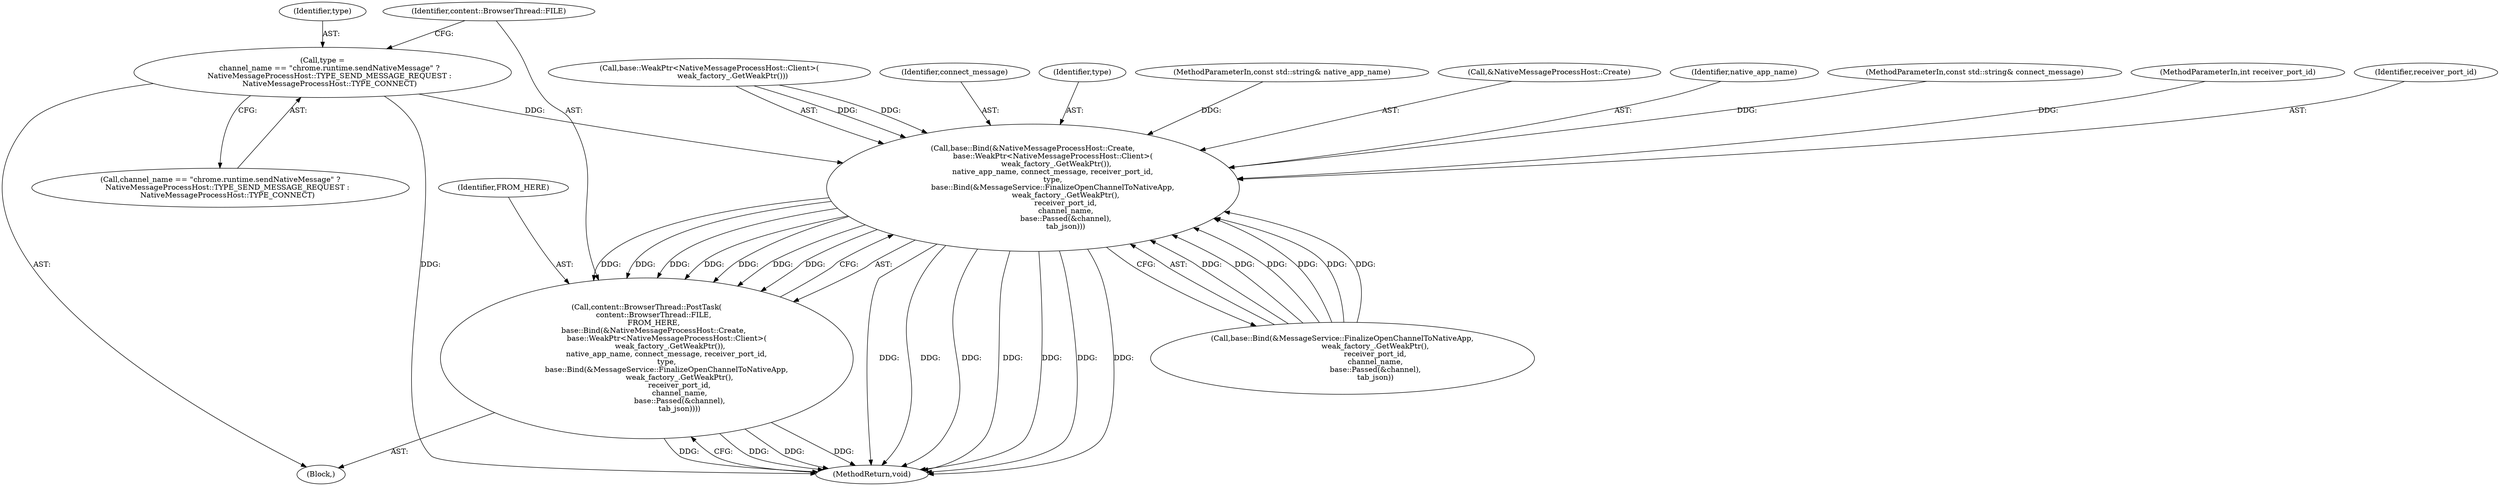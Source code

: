 digraph "0_Chrome_f7ae1f7a918f1973dca241a7a23169906eaf4fe3_0@API" {
"1000141" [label="(Call,type =\n      channel_name == \"chrome.runtime.sendNativeMessage\" ?\n      NativeMessageProcessHost::TYPE_SEND_MESSAGE_REQUEST :\n      NativeMessageProcessHost::TYPE_CONNECT)"];
"1000152" [label="(Call,base::Bind(&NativeMessageProcessHost::Create,\n                 base::WeakPtr<NativeMessageProcessHost::Client>(\n                    weak_factory_.GetWeakPtr()),\n                 native_app_name, connect_message, receiver_port_id,\n                 type,\n                 base::Bind(&MessageService::FinalizeOpenChannelToNativeApp,\n                            weak_factory_.GetWeakPtr(),\n                            receiver_port_id,\n                            channel_name,\n                            base::Passed(&channel),\n                            tab_json)))"];
"1000149" [label="(Call,content::BrowserThread::PostTask(\n      content::BrowserThread::FILE,\n      FROM_HERE,\n      base::Bind(&NativeMessageProcessHost::Create,\n                 base::WeakPtr<NativeMessageProcessHost::Client>(\n                    weak_factory_.GetWeakPtr()),\n                 native_app_name, connect_message, receiver_port_id,\n                 type,\n                 base::Bind(&MessageService::FinalizeOpenChannelToNativeApp,\n                            weak_factory_.GetWeakPtr(),\n                            receiver_port_id,\n                            channel_name,\n                            base::Passed(&channel),\n                            tab_json))))"];
"1000155" [label="(Call,base::WeakPtr<NativeMessageProcessHost::Client>(\n                    weak_factory_.GetWeakPtr()))"];
"1000141" [label="(Call,type =\n      channel_name == \"chrome.runtime.sendNativeMessage\" ?\n      NativeMessageProcessHost::TYPE_SEND_MESSAGE_REQUEST :\n      NativeMessageProcessHost::TYPE_CONNECT)"];
"1000142" [label="(Identifier,type)"];
"1000161" [label="(Identifier,connect_message)"];
"1000163" [label="(Identifier,type)"];
"1000105" [label="(MethodParameterIn,const std::string& native_app_name)"];
"1000151" [label="(Identifier,FROM_HERE)"];
"1000174" [label="(MethodReturn,void)"];
"1000153" [label="(Call,&NativeMessageProcessHost::Create)"];
"1000108" [label="(Block,)"];
"1000150" [label="(Identifier,content::BrowserThread::FILE)"];
"1000143" [label="(Call,channel_name == \"chrome.runtime.sendNativeMessage\" ?\n      NativeMessageProcessHost::TYPE_SEND_MESSAGE_REQUEST :\n      NativeMessageProcessHost::TYPE_CONNECT)"];
"1000152" [label="(Call,base::Bind(&NativeMessageProcessHost::Create,\n                 base::WeakPtr<NativeMessageProcessHost::Client>(\n                    weak_factory_.GetWeakPtr()),\n                 native_app_name, connect_message, receiver_port_id,\n                 type,\n                 base::Bind(&MessageService::FinalizeOpenChannelToNativeApp,\n                            weak_factory_.GetWeakPtr(),\n                            receiver_port_id,\n                            channel_name,\n                            base::Passed(&channel),\n                            tab_json)))"];
"1000160" [label="(Identifier,native_app_name)"];
"1000164" [label="(Call,base::Bind(&MessageService::FinalizeOpenChannelToNativeApp,\n                            weak_factory_.GetWeakPtr(),\n                            receiver_port_id,\n                            channel_name,\n                            base::Passed(&channel),\n                            tab_json))"];
"1000107" [label="(MethodParameterIn,const std::string& connect_message)"];
"1000103" [label="(MethodParameterIn,int receiver_port_id)"];
"1000149" [label="(Call,content::BrowserThread::PostTask(\n      content::BrowserThread::FILE,\n      FROM_HERE,\n      base::Bind(&NativeMessageProcessHost::Create,\n                 base::WeakPtr<NativeMessageProcessHost::Client>(\n                    weak_factory_.GetWeakPtr()),\n                 native_app_name, connect_message, receiver_port_id,\n                 type,\n                 base::Bind(&MessageService::FinalizeOpenChannelToNativeApp,\n                            weak_factory_.GetWeakPtr(),\n                            receiver_port_id,\n                            channel_name,\n                            base::Passed(&channel),\n                            tab_json))))"];
"1000162" [label="(Identifier,receiver_port_id)"];
"1000141" -> "1000108"  [label="AST: "];
"1000141" -> "1000143"  [label="CFG: "];
"1000142" -> "1000141"  [label="AST: "];
"1000143" -> "1000141"  [label="AST: "];
"1000150" -> "1000141"  [label="CFG: "];
"1000141" -> "1000174"  [label="DDG: "];
"1000141" -> "1000152"  [label="DDG: "];
"1000152" -> "1000149"  [label="AST: "];
"1000152" -> "1000164"  [label="CFG: "];
"1000153" -> "1000152"  [label="AST: "];
"1000155" -> "1000152"  [label="AST: "];
"1000160" -> "1000152"  [label="AST: "];
"1000161" -> "1000152"  [label="AST: "];
"1000162" -> "1000152"  [label="AST: "];
"1000163" -> "1000152"  [label="AST: "];
"1000164" -> "1000152"  [label="AST: "];
"1000149" -> "1000152"  [label="CFG: "];
"1000152" -> "1000174"  [label="DDG: "];
"1000152" -> "1000174"  [label="DDG: "];
"1000152" -> "1000174"  [label="DDG: "];
"1000152" -> "1000174"  [label="DDG: "];
"1000152" -> "1000174"  [label="DDG: "];
"1000152" -> "1000174"  [label="DDG: "];
"1000152" -> "1000174"  [label="DDG: "];
"1000152" -> "1000149"  [label="DDG: "];
"1000152" -> "1000149"  [label="DDG: "];
"1000152" -> "1000149"  [label="DDG: "];
"1000152" -> "1000149"  [label="DDG: "];
"1000152" -> "1000149"  [label="DDG: "];
"1000152" -> "1000149"  [label="DDG: "];
"1000152" -> "1000149"  [label="DDG: "];
"1000155" -> "1000152"  [label="DDG: "];
"1000155" -> "1000152"  [label="DDG: "];
"1000105" -> "1000152"  [label="DDG: "];
"1000107" -> "1000152"  [label="DDG: "];
"1000164" -> "1000152"  [label="DDG: "];
"1000164" -> "1000152"  [label="DDG: "];
"1000164" -> "1000152"  [label="DDG: "];
"1000164" -> "1000152"  [label="DDG: "];
"1000164" -> "1000152"  [label="DDG: "];
"1000164" -> "1000152"  [label="DDG: "];
"1000103" -> "1000152"  [label="DDG: "];
"1000149" -> "1000108"  [label="AST: "];
"1000150" -> "1000149"  [label="AST: "];
"1000151" -> "1000149"  [label="AST: "];
"1000174" -> "1000149"  [label="CFG: "];
"1000149" -> "1000174"  [label="DDG: "];
"1000149" -> "1000174"  [label="DDG: "];
"1000149" -> "1000174"  [label="DDG: "];
"1000149" -> "1000174"  [label="DDG: "];
}
